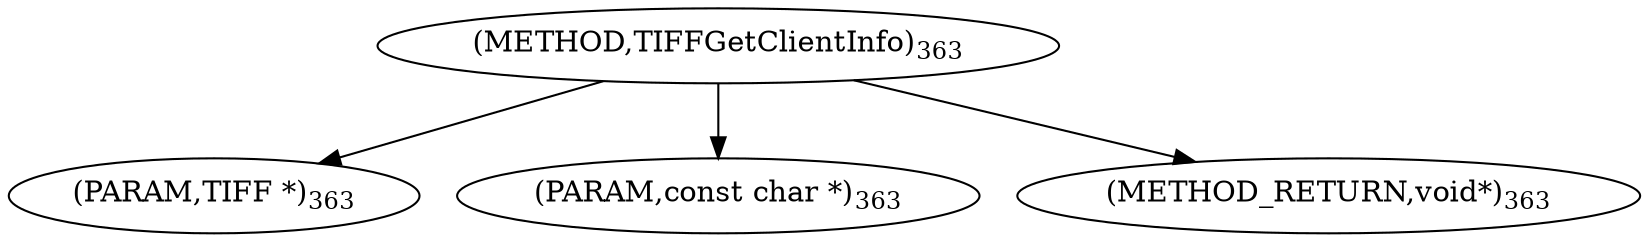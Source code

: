 digraph "TIFFGetClientInfo" {  
"8498" [label = <(METHOD,TIFFGetClientInfo)<SUB>363</SUB>> ]
"8499" [label = <(PARAM,TIFF *)<SUB>363</SUB>> ]
"8500" [label = <(PARAM,const char *)<SUB>363</SUB>> ]
"8501" [label = <(METHOD_RETURN,void*)<SUB>363</SUB>> ]
  "8498" -> "8499" 
  "8498" -> "8500" 
  "8498" -> "8501" 
}
